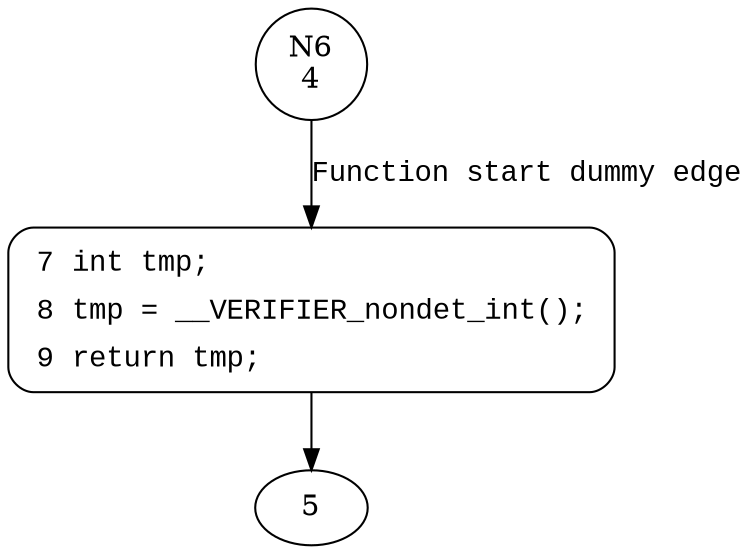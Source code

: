 digraph open {
6 [shape="circle" label="N6\n4"]
7 [shape="circle" label="N7\n3"]
7 [style="filled,bold" penwidth="1" fillcolor="white" fontname="Courier New" shape="Mrecord" label=<<table border="0" cellborder="0" cellpadding="3" bgcolor="white"><tr><td align="right">7</td><td align="left">int tmp;</td></tr><tr><td align="right">8</td><td align="left">tmp = __VERIFIER_nondet_int();</td></tr><tr><td align="right">9</td><td align="left">return tmp;</td></tr></table>>]
7 -> 5[label=""]
6 -> 7 [label="Function start dummy edge" fontname="Courier New"]
}